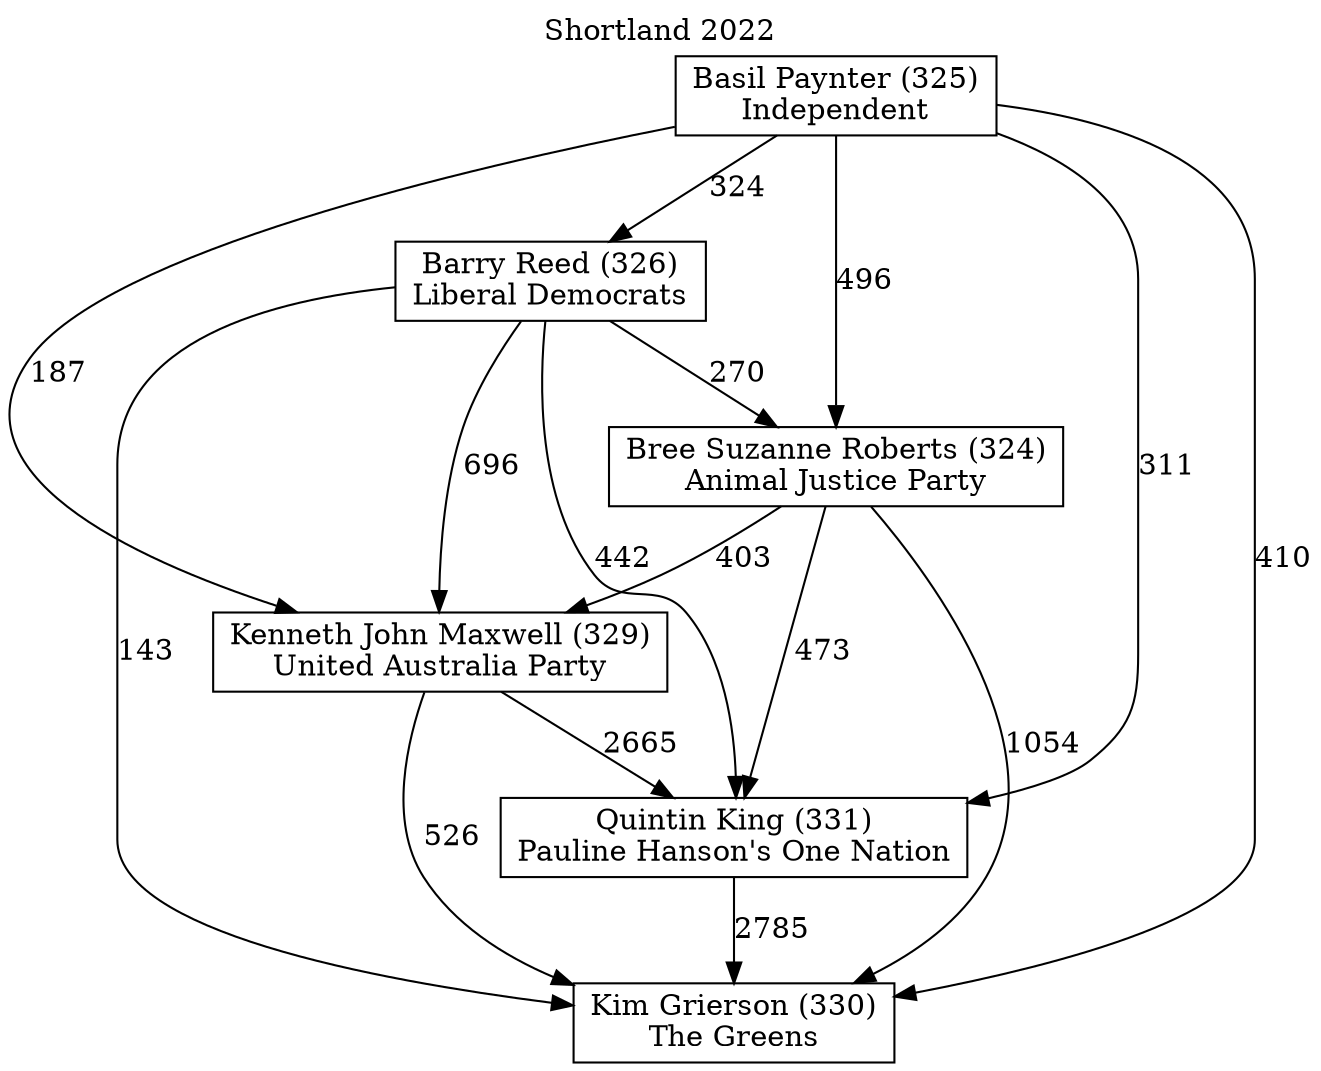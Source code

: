 // House preference flow
digraph "Kim Grierson (330)_Shortland_2022" {
	graph [label="Shortland 2022" labelloc=t mclimit=10]
	node [shape=box]
	"Kim Grierson (330)" [label="Kim Grierson (330)
The Greens"]
	"Quintin King (331)" [label="Quintin King (331)
Pauline Hanson's One Nation"]
	"Basil Paynter (325)" [label="Basil Paynter (325)
Independent"]
	"Bree Suzanne Roberts (324)" [label="Bree Suzanne Roberts (324)
Animal Justice Party"]
	"Kenneth John Maxwell (329)" [label="Kenneth John Maxwell (329)
United Australia Party"]
	"Barry Reed (326)" [label="Barry Reed (326)
Liberal Democrats"]
	"Bree Suzanne Roberts (324)" -> "Kenneth John Maxwell (329)" [label=403]
	"Barry Reed (326)" -> "Kenneth John Maxwell (329)" [label=696]
	"Quintin King (331)" -> "Kim Grierson (330)" [label=2785]
	"Barry Reed (326)" -> "Bree Suzanne Roberts (324)" [label=270]
	"Basil Paynter (325)" -> "Kenneth John Maxwell (329)" [label=187]
	"Basil Paynter (325)" -> "Kim Grierson (330)" [label=410]
	"Kenneth John Maxwell (329)" -> "Quintin King (331)" [label=2665]
	"Bree Suzanne Roberts (324)" -> "Quintin King (331)" [label=473]
	"Bree Suzanne Roberts (324)" -> "Kim Grierson (330)" [label=1054]
	"Basil Paynter (325)" -> "Bree Suzanne Roberts (324)" [label=496]
	"Basil Paynter (325)" -> "Quintin King (331)" [label=311]
	"Barry Reed (326)" -> "Quintin King (331)" [label=442]
	"Kenneth John Maxwell (329)" -> "Kim Grierson (330)" [label=526]
	"Basil Paynter (325)" -> "Barry Reed (326)" [label=324]
	"Barry Reed (326)" -> "Kim Grierson (330)" [label=143]
}
